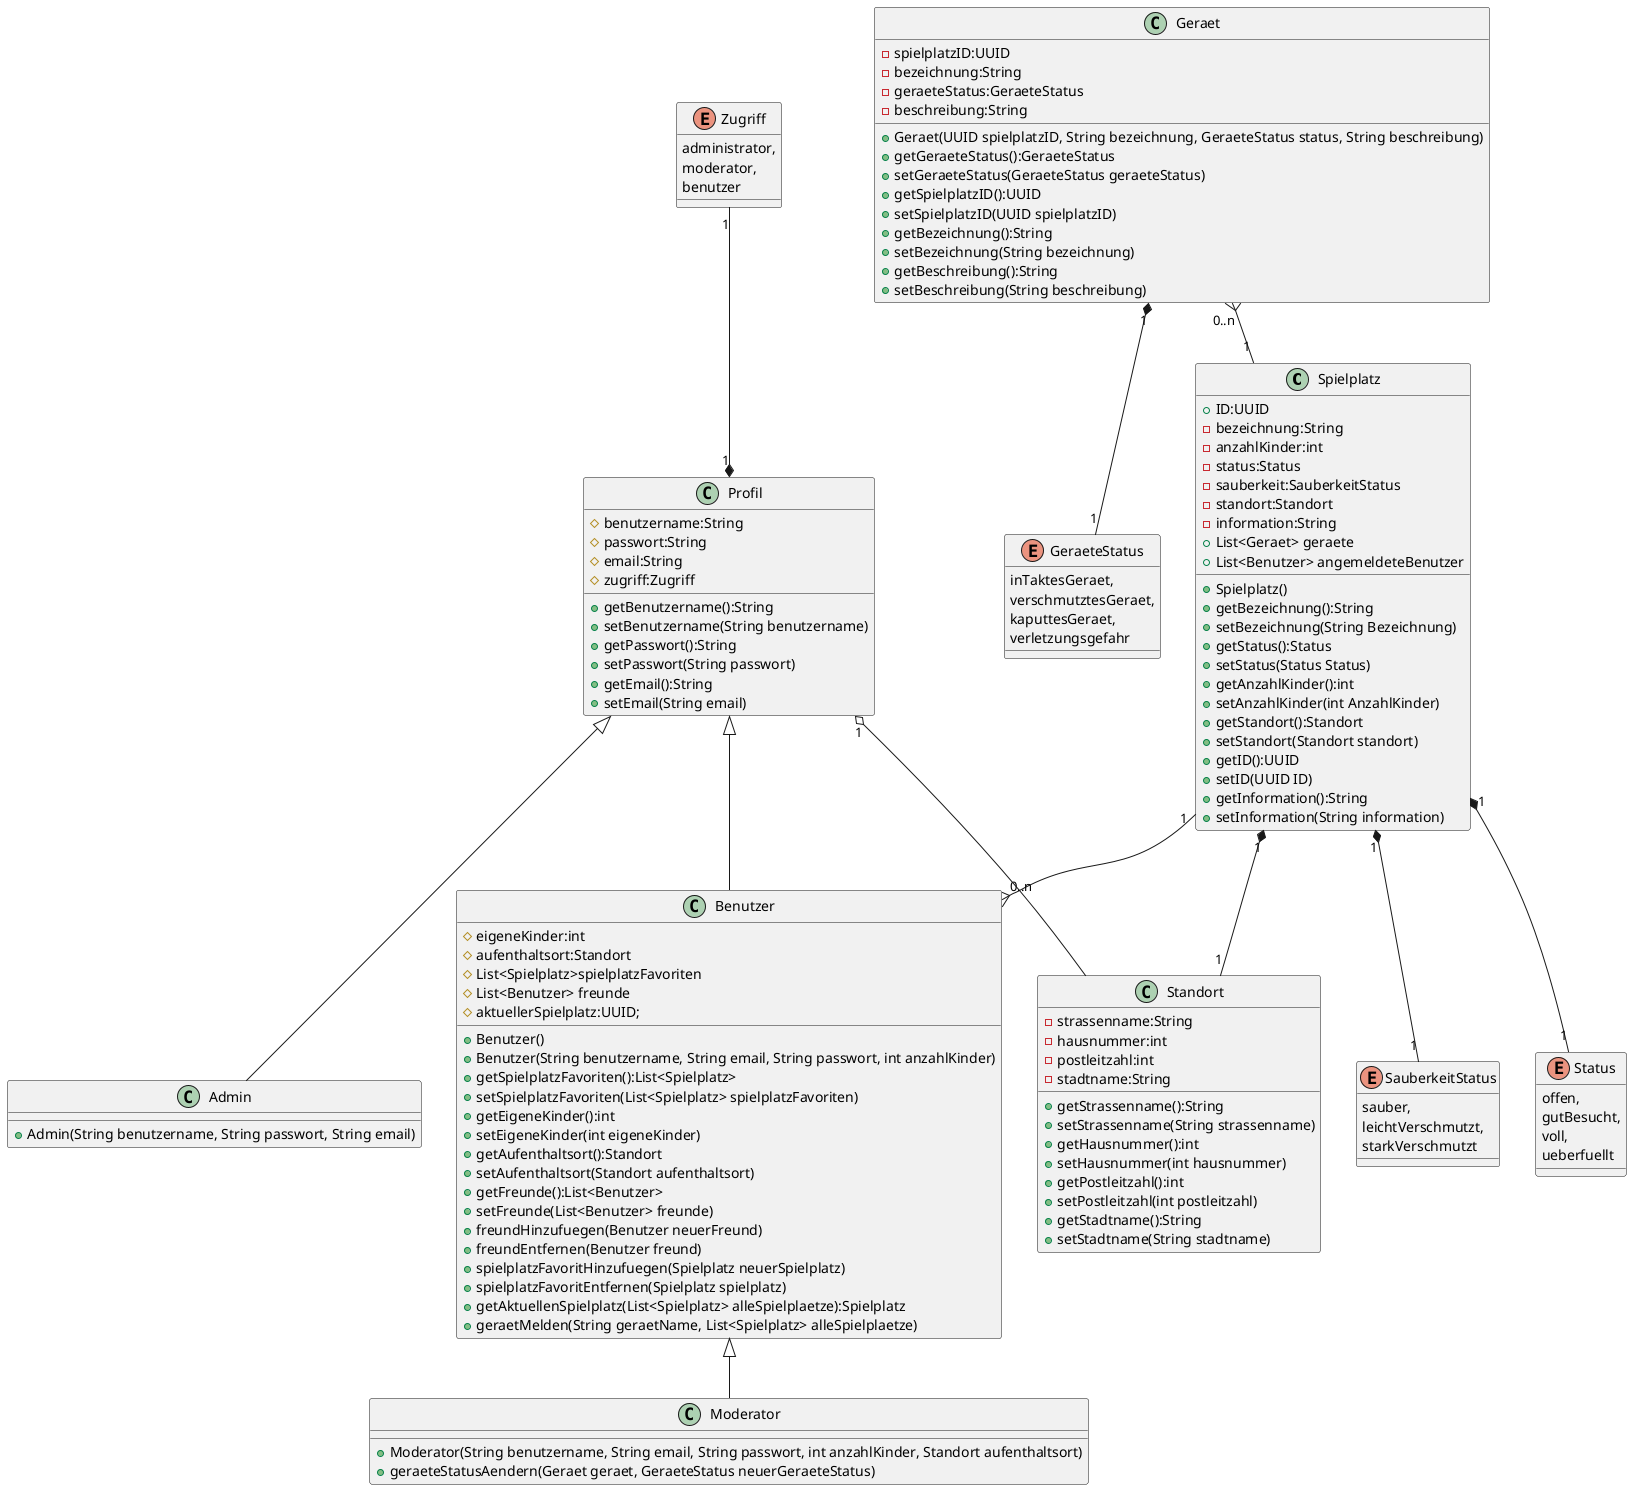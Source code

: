 @startuml
skinparam shadowing false

class Spielplatz {
  +ID:UUID
  -bezeichnung:String
  -anzahlKinder:int
  -status:Status
  -sauberkeit:SauberkeitStatus
  -standort:Standort
  -information:String
  +List<Geraet> geraete
  +List<Benutzer> angemeldeteBenutzer

  +Spielplatz()
  +getBezeichnung():String
  +setBezeichnung(String Bezeichnung)
  +getStatus():Status
  +setStatus(Status Status)
  +getAnzahlKinder():int
  +setAnzahlKinder(int AnzahlKinder)
  +getStandort():Standort
  +setStandort(Standort standort)
  +getID():UUID
  +setID(UUID ID)
  +getInformation():String
  +setInformation(String information)
}

class Standort{
 -strassenname:String
 -hausnummer:int
 -postleitzahl:int
 -stadtname:String

 +getStrassenname():String
 +setStrassenname(String strassenname)
 +getHausnummer():int
 +setHausnummer(int hausnummer)
 +getPostleitzahl():int
 +setPostleitzahl(int postleitzahl)
 +getStadtname():String
 +setStadtname(String stadtname)
}

class Geraet{
-spielplatzID:UUID
-bezeichnung:String
-geraeteStatus:GeraeteStatus
-beschreibung:String

+Geraet(UUID spielplatzID, String bezeichnung, GeraeteStatus status, String beschreibung)
+getGeraeteStatus():GeraeteStatus
+setGeraeteStatus(GeraeteStatus geraeteStatus)
+getSpielplatzID():UUID
+setSpielplatzID(UUID spielplatzID)
+getBezeichnung():String
+setBezeichnung(String bezeichnung)
+getBeschreibung():String
+setBeschreibung(String beschreibung)
}
enum GeraeteStatus{
    inTaktesGeraet,
    verschmutztesGeraet,
    kaputtesGeraet,
    verletzungsgefahr
}
enum Status{
 offen,
 gutBesucht,
 voll,
 ueberfuellt
}
enum SauberkeitStatus{
    sauber,
    leichtVerschmutzt,
    starkVerschmutzt
}
enum Zugriff{
 administrator,
 moderator,
 benutzer
}

class Profil{
#benutzername:String
#passwort:String
#email:String
#zugriff:Zugriff

+getBenutzername():String
+setBenutzername(String benutzername)
+getPasswort():String
+setPasswort(String passwort)
+getEmail():String
+setEmail(String email)
}

class Benutzer{
#eigeneKinder:int
#aufenthaltsort:Standort
#List<Spielplatz>spielplatzFavoriten
#List<Benutzer> freunde
#aktuellerSpielplatz:UUID;

+Benutzer()
+Benutzer(String benutzername, String email, String passwort, int anzahlKinder)
+getSpielplatzFavoriten():List<Spielplatz>
+setSpielplatzFavoriten(List<Spielplatz> spielplatzFavoriten)
+getEigeneKinder():int
+setEigeneKinder(int eigeneKinder)
+getAufenthaltsort():Standort
+setAufenthaltsort(Standort aufenthaltsort)
+getFreunde():List<Benutzer>
+setFreunde(List<Benutzer> freunde)
+freundHinzufuegen(Benutzer neuerFreund)
+freundEntfernen(Benutzer freund)
+spielplatzFavoritHinzufuegen(Spielplatz neuerSpielplatz)
+spielplatzFavoritEntfernen(Spielplatz spielplatz)
+getAktuellenSpielplatz(List<Spielplatz> alleSpielplaetze):Spielplatz
+geraetMelden(String geraetName, List<Spielplatz> alleSpielplaetze)
}

class Admin{
+Admin(String benutzername, String passwort, String email)
}

class Moderator{
+Moderator(String benutzername, String email, String passwort, int anzahlKinder, Standort aufenthaltsort)
+geraeteStatusAendern(Geraet geraet, GeraeteStatus neuerGeraeteStatus)
}

Profil <|--Benutzer
Profil <|--Admin
Benutzer <|--Moderator
Spielplatz "1" *-- "1" Standort
Spielplatz "1" *-- "1" Status
Spielplatz "1" *-- "1" SauberkeitStatus
Spielplatz "1" --{ "0..n" Benutzer
Profil "1" o-- Standort
Zugriff "1" --* "1" Profil
Geraet "0..n" }-- "1" Spielplatz
Geraet "1" *-- "1" GeraeteStatus
@enduml
